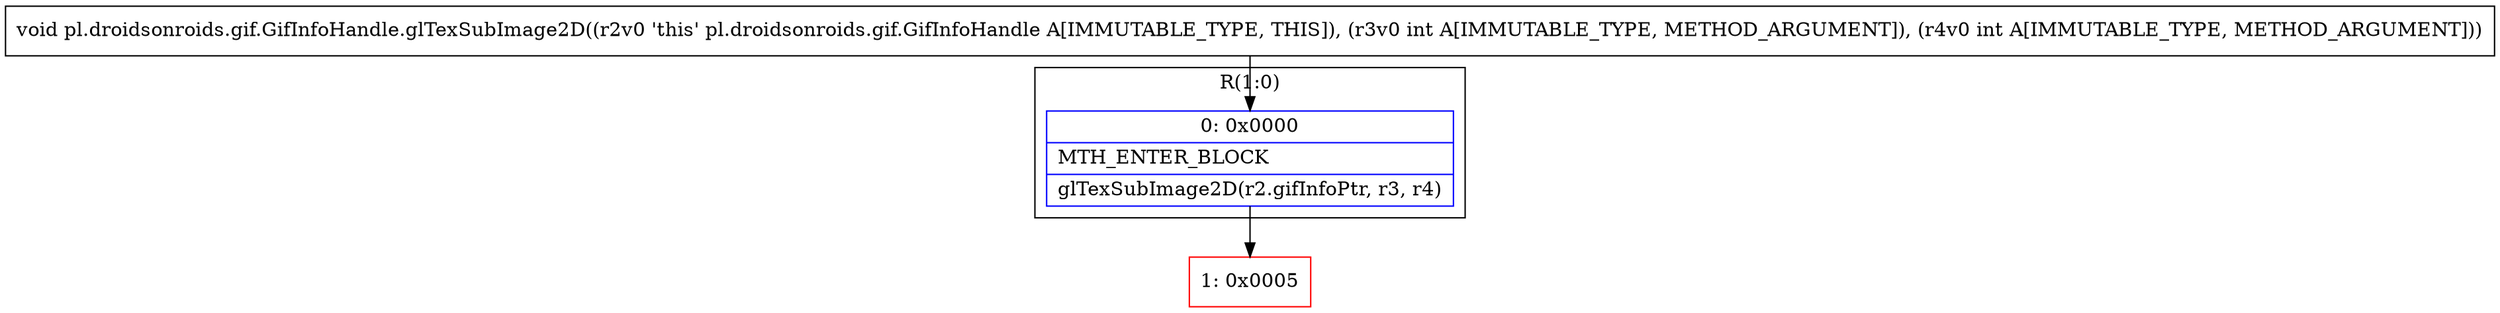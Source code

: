 digraph "CFG forpl.droidsonroids.gif.GifInfoHandle.glTexSubImage2D(II)V" {
subgraph cluster_Region_1030168410 {
label = "R(1:0)";
node [shape=record,color=blue];
Node_0 [shape=record,label="{0\:\ 0x0000|MTH_ENTER_BLOCK\l|glTexSubImage2D(r2.gifInfoPtr, r3, r4)\l}"];
}
Node_1 [shape=record,color=red,label="{1\:\ 0x0005}"];
MethodNode[shape=record,label="{void pl.droidsonroids.gif.GifInfoHandle.glTexSubImage2D((r2v0 'this' pl.droidsonroids.gif.GifInfoHandle A[IMMUTABLE_TYPE, THIS]), (r3v0 int A[IMMUTABLE_TYPE, METHOD_ARGUMENT]), (r4v0 int A[IMMUTABLE_TYPE, METHOD_ARGUMENT])) }"];
MethodNode -> Node_0;
Node_0 -> Node_1;
}

